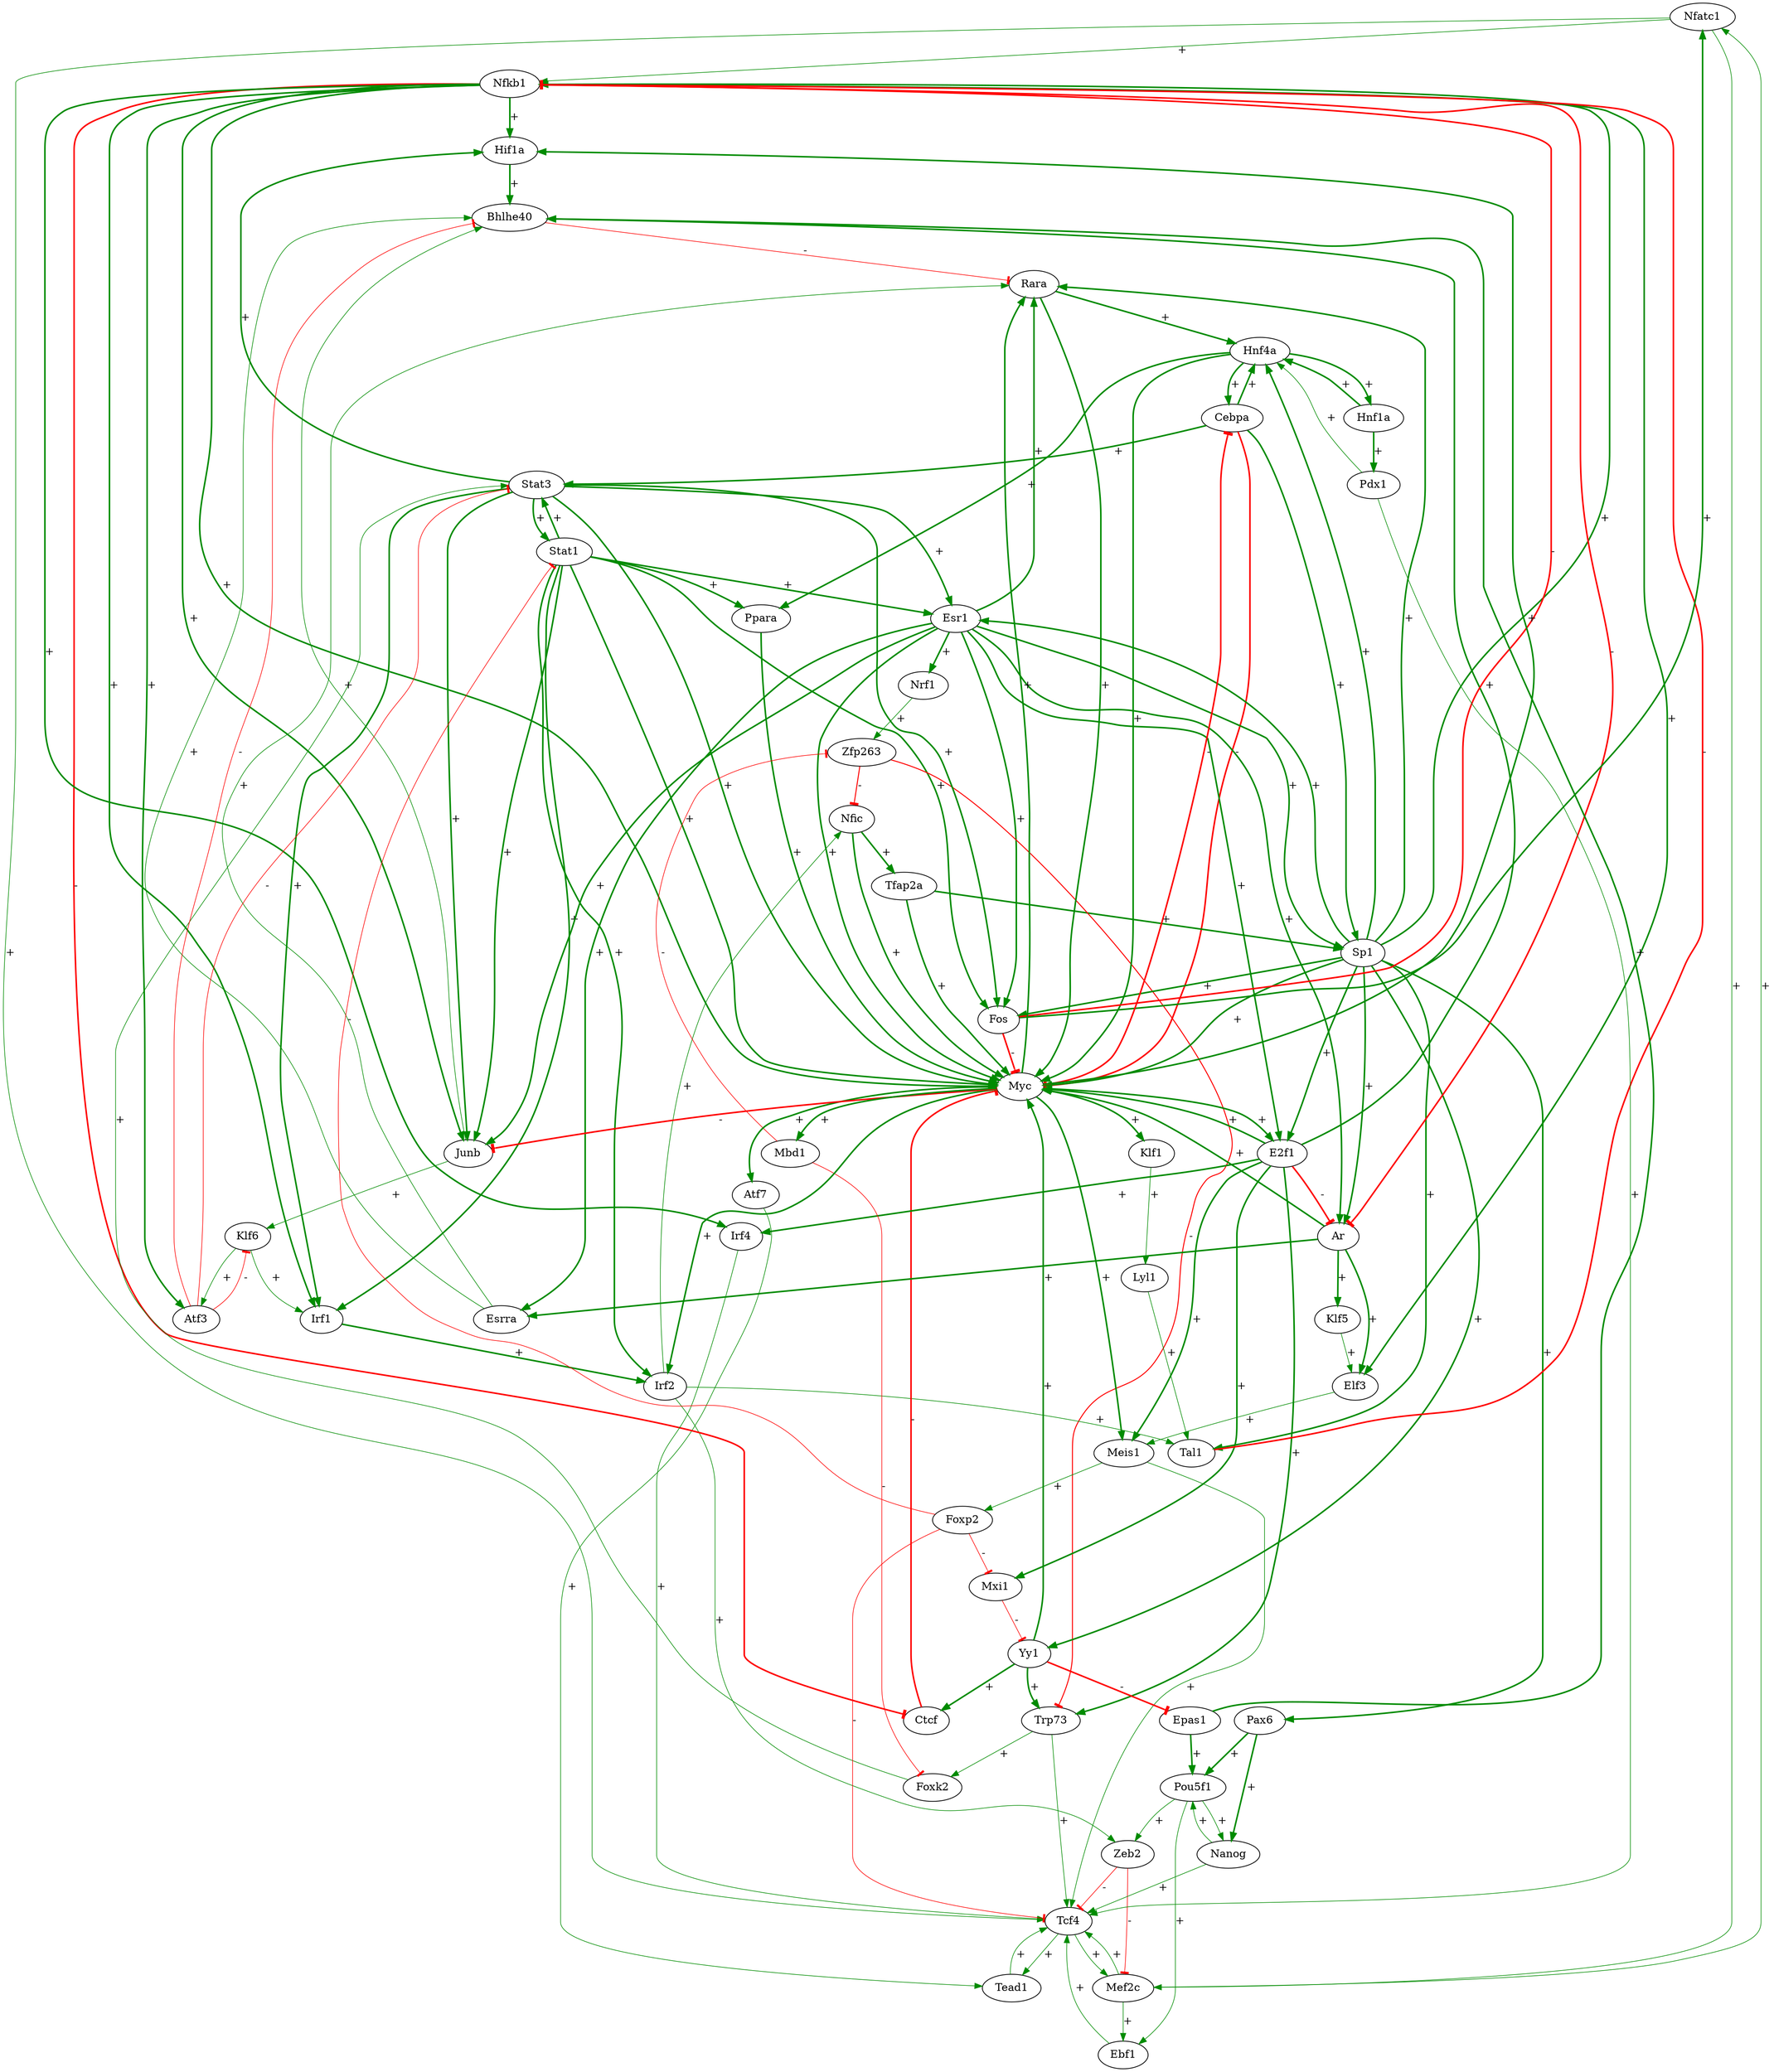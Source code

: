 digraph  {
Nfatc1;
Stat1;
Cebpa;
Esr1;
Atf7;
Tfap2a;
Zfp263;
Stat3;
Hnf4a;
Irf2;
Nrf1;
Hif1a;
Pax6;
Trp73;
Sp1;
Meis1;
Tead1;
Ctcf;
Nfkb1;
E2f1;
Irf4;
Lyl1;
Tal1;
Ebf1;
Klf5;
Mef2c;
Fos;
Mxi1;
Zeb2;
Esrra;
Klf6;
Rara;
Epas1;
Foxk2;
Junb;
Ppara;
Yy1;
Atf3;
Ar;
Irf1;
Pou5f1;
Elf3;
Bhlhe40;
Nfic;
Nanog;
Pdx1;
Tcf4;
Hnf1a;
Mbd1;
Myc;
Klf1;
Foxp2;
Nfatc1 -> Mef2c  [color=green4, confidence=C, key=0, label="+", penwidth="0.7639320225002103", sign=1];
Nfatc1 -> Nfkb1  [color=green4, confidence=C, key=0, label="+", penwidth="0.7639320225002103", sign=1];
Nfatc1 -> Tcf4  [color=green4, confidence=C, key=0, label="+", penwidth="0.7639320225002103", sign=1];
Stat1 -> Esr1  [color=green4, confidence=A, key=0, label="+", penwidth="2.0", sign=1];
Stat1 -> Fos  [color=green4, confidence=A, key=0, label="+", penwidth="2.0", sign=1];
Stat1 -> Irf1  [color=green4, confidence=A, key=0, label="+", penwidth="2.0", sign=1];
Stat1 -> Irf2  [color=green4, confidence=A, key=0, label="+", penwidth="2.0", sign=1];
Stat1 -> Junb  [color=green4, confidence=A, key=0, label="+", penwidth="2.0", sign=1];
Stat1 -> Myc  [color=green4, confidence=A, key=0, label="+", penwidth="2.0", sign=1];
Stat1 -> Ppara  [color=green4, confidence=A, key=0, label="+", penwidth="2.0", sign=1];
Stat1 -> Stat3  [color=green4, confidence=A, key=0, label="+", penwidth="2.0", sign=1];
Cebpa -> Hnf4a  [color=green4, confidence=A, key=0, label="+", penwidth="2.0", sign=1];
Cebpa -> Myc  [arrowhead=tee, color=red, confidence=A, key=0, label="-", penwidth="2.0", sign="-1"];
Cebpa -> Sp1  [color=green4, confidence=A, key=0, label="+", penwidth="2.0", sign=1];
Cebpa -> Stat3  [color=green4, confidence=A, key=0, label="+", penwidth="2.0", sign=1];
Esr1 -> Ar  [color=green4, confidence=A, key=0, label="+", penwidth="2.0", sign=1];
Esr1 -> E2f1  [color=green4, confidence=A, key=0, label="+", penwidth="2.0", sign=1];
Esr1 -> Esrra  [color=green4, confidence=A, key=0, label="+", penwidth="2.0", sign=1];
Esr1 -> Fos  [color=green4, confidence=A, key=0, label="+", penwidth="2.0", sign=1];
Esr1 -> Junb  [color=green4, confidence=A, key=0, label="+", penwidth="2.0", sign=1];
Esr1 -> Myc  [color=green4, confidence=A, key=0, label="+", penwidth="2.0", sign=1];
Esr1 -> Nrf1  [color=green4, confidence=A, key=0, label="+", penwidth="2.0", sign=1];
Esr1 -> Rara  [color=green4, confidence=A, key=0, label="+", penwidth="2.0", sign=1];
Esr1 -> Sp1  [color=green4, confidence=A, key=0, label="+", penwidth="2.0", sign=1];
Atf7 -> Tead1  [color=green4, confidence=C, key=0, label="+", penwidth="0.7639320225002103", sign=1];
Tfap2a -> Myc  [color=green4, confidence=A, key=0, label="+", penwidth="2.0", sign=1];
Tfap2a -> Sp1  [color=green4, confidence=A, key=0, label="+", penwidth="2.0", sign=1];
Zfp263 -> Nfic  [arrowhead=tee, color=red, confidence=B, key=0, label="-", penwidth="1.2360679774997896", sign="-1"];
Zfp263 -> Trp73  [arrowhead=tee, color=red, confidence=B, key=0, label="-", penwidth="1.2360679774997896", sign="-1"];
Stat3 -> Esr1  [color=green4, confidence=A, key=0, label="+", penwidth="2.0", sign=1];
Stat3 -> Fos  [color=green4, confidence=A, key=0, label="+", penwidth="2.0", sign=1];
Stat3 -> Hif1a  [color=green4, confidence=A, key=0, label="+", penwidth="2.0", sign=1];
Stat3 -> Irf1  [color=green4, confidence=A, key=0, label="+", penwidth="2.0", sign=1];
Stat3 -> Junb  [color=green4, confidence=A, key=0, label="+", penwidth="2.0", sign=1];
Stat3 -> Myc  [color=green4, confidence=A, key=0, label="+", penwidth="2.0", sign=1];
Stat3 -> Stat1  [color=green4, confidence=A, key=0, label="+", penwidth="2.0", sign=1];
Hnf4a -> Cebpa  [color=green4, confidence=A, key=0, label="+", penwidth="2.0", sign=1];
Hnf4a -> Hnf1a  [color=green4, confidence=A, key=0, label="+", penwidth="2.0", sign=1];
Hnf4a -> Myc  [color=green4, confidence=A, key=0, label="+", penwidth="2.0", sign=1];
Hnf4a -> Ppara  [color=green4, confidence=A, key=0, label="+", penwidth="2.0", sign=1];
Irf2 -> Nfic  [color=green4, confidence=C, key=0, label="+", penwidth="0.7639320225002103", sign=1];
Irf2 -> Tal1  [color=green4, confidence=C, key=0, label="+", penwidth="0.7639320225002103", sign=1];
Irf2 -> Zeb2  [color=green4, confidence=C, key=0, label="+", penwidth="0.7639320225002103", sign=1];
Nrf1 -> Zfp263  [color=green4, confidence=C, key=0, label="+", penwidth="0.7639320225002103", sign=1];
Hif1a -> Bhlhe40  [color=green4, confidence=A, key=0, label="+", penwidth="2.0", sign=1];
Pax6 -> Nanog  [color=green4, confidence=A, key=0, label="+", penwidth="2.0", sign=1];
Pax6 -> Pou5f1  [color=green4, confidence=A, key=0, label="+", penwidth="2.0", sign=1];
Trp73 -> Foxk2  [color=green4, confidence=C, key=0, label="+", penwidth="0.7639320225002103", sign=1];
Trp73 -> Tcf4  [color=green4, confidence=C, key=0, label="+", penwidth="0.7639320225002103", sign=1];
Sp1 -> Ar  [color=green4, confidence=A, key=0, label="+", penwidth="2.0", sign=1];
Sp1 -> E2f1  [color=green4, confidence=A, key=0, label="+", penwidth="2.0", sign=1];
Sp1 -> Esr1  [color=green4, confidence=A, key=0, label="+", penwidth="2.0", sign=1];
Sp1 -> Fos  [color=green4, confidence=A, key=0, label="+", penwidth="2.0", sign=1];
Sp1 -> Hnf4a  [color=green4, confidence=A, key=0, label="+", penwidth="2.0", sign=1];
Sp1 -> Myc  [color=green4, confidence=A, key=0, label="+", penwidth="2.0", sign=1];
Sp1 -> Nfkb1  [color=green4, confidence=A, key=0, label="+", penwidth="2.0", sign=1];
Sp1 -> Pax6  [color=green4, confidence=A, key=0, label="+", penwidth="2.0", sign=1];
Sp1 -> Rara  [color=green4, confidence=A, key=0, label="+", penwidth="2.0", sign=1];
Sp1 -> Tal1  [color=green4, confidence=A, key=0, label="+", penwidth="2.0", sign=1];
Sp1 -> Yy1  [color=green4, confidence=A, key=0, label="+", penwidth="2.0", sign=1];
Meis1 -> Foxp2  [color=green4, confidence=C, key=0, label="+", penwidth="0.7639320225002103", sign=1];
Meis1 -> Tcf4  [color=green4, confidence=C, key=0, label="+", penwidth="0.7639320225002103", sign=1];
Tead1 -> Tcf4  [color=green4, confidence=C, key=0, label="+", penwidth="0.7639320225002103", sign=1];
Ctcf -> Myc  [arrowhead=tee, color=red, confidence=A, key=0, label="-", penwidth="2.0", sign="-1"];
Nfkb1 -> Ar  [arrowhead=tee, color=red, confidence=A, key=0, label="-", penwidth="2.0", sign="-1"];
Nfkb1 -> Atf3  [color=green4, confidence=A, key=0, label="+", penwidth="2.0", sign=1];
Nfkb1 -> Ctcf  [arrowhead=tee, color=red, confidence=A, key=0, label="-", penwidth="2.0", sign="-1"];
Nfkb1 -> Elf3  [color=green4, confidence=A, key=0, label="+", penwidth="2.0", sign=1];
Nfkb1 -> Hif1a  [color=green4, confidence=A, key=0, label="+", penwidth="2.0", sign=1];
Nfkb1 -> Irf1  [color=green4, confidence=A, key=0, label="+", penwidth="2.0", sign=1];
Nfkb1 -> Irf4  [color=green4, confidence=A, key=0, label="+", penwidth="2.0", sign=1];
Nfkb1 -> Junb  [color=green4, confidence=A, key=0, label="+", penwidth="2.0", sign=1];
Nfkb1 -> Myc  [color=green4, confidence=A, key=0, label="+", penwidth="2.0", sign=1];
E2f1 -> Ar  [arrowhead=tee, color=red, confidence=A, key=0, label="-", penwidth="2.0", sign="-1"];
E2f1 -> Bhlhe40  [color=green4, confidence=A, key=0, label="+", penwidth="2.0", sign=1];
E2f1 -> Irf4  [color=green4, confidence=A, key=0, label="+", penwidth="2.0", sign=1];
E2f1 -> Meis1  [color=green4, confidence=A, key=0, label="+", penwidth="2.0", sign=1];
E2f1 -> Mxi1  [color=green4, confidence=A, key=0, label="+", penwidth="2.0", sign=1];
E2f1 -> Myc  [color=green4, confidence=A, key=0, label="+", penwidth="2.0", sign=1];
E2f1 -> Trp73  [color=green4, confidence=A, key=0, label="+", penwidth="2.0", sign=1];
Irf4 -> Tcf4  [color=green4, confidence=C, key=0, label="+", penwidth="0.7639320225002103", sign=1];
Lyl1 -> Tal1  [color=green4, confidence=C, key=0, label="+", penwidth="0.7639320225002103", sign=1];
Tal1 -> Nfkb1  [arrowhead=tee, color=red, confidence=A, key=0, label="-", penwidth="2.0", sign="-1"];
Ebf1 -> Tcf4  [color=green4, confidence=C, key=0, label="+", penwidth="0.7639320225002103", sign=1];
Klf5 -> Elf3  [color=green4, confidence=C, key=0, label="+", penwidth="0.7639320225002103", sign=1];
Mef2c -> Tcf4  [color=green4, confidence=C, key=0, label="+", penwidth="0.7639320225002103", sign=1];
Mef2c -> Ebf1  [color=green4, confidence=C, key=0, label="+", penwidth="0.7639320225002103", sign=1];
Mef2c -> Nfatc1  [color=green4, confidence=C, key=0, label="+", penwidth="0.7639320225002103", sign=1];
Fos -> Myc  [arrowhead=tee, color=red, confidence=A, key=0, label="-", penwidth="2.0", sign="-1"];
Fos -> Nfatc1  [color=green4, confidence=A, key=0, label="+", penwidth="2.0", sign=1];
Fos -> Nfkb1  [arrowhead=tee, color=red, confidence=A, key=0, label="-", penwidth="2.0", sign="-1"];
Mxi1 -> Yy1  [arrowhead=tee, color=red, confidence=C, key=0, label="-", penwidth="0.7639320225002103", sign="-1"];
Zeb2 -> Mef2c  [arrowhead=tee, color=red, confidence=C, key=0, label="-", penwidth="0.7639320225002103", sign="-1"];
Zeb2 -> Tcf4  [arrowhead=tee, color=red, confidence=C, key=0, label="-", penwidth="0.7639320225002103", sign="-1"];
Esrra -> Bhlhe40  [color=green4, confidence=C, key=0, label="+", penwidth="0.7639320225002103", sign=1];
Esrra -> Rara  [color=green4, confidence=C, key=0, label="+", penwidth="0.7639320225002103", sign=1];
Klf6 -> Atf3  [color=green4, confidence=C, key=0, label="+", penwidth="0.7639320225002103", sign=1];
Klf6 -> Irf1  [color=green4, confidence=C, key=0, label="+", penwidth="0.7639320225002103", sign=1];
Rara -> Hnf4a  [color=green4, confidence=A, key=0, label="+", penwidth="2.0", sign=1];
Rara -> Myc  [color=green4, confidence=A, key=0, label="+", penwidth="2.0", sign=1];
Epas1 -> Bhlhe40  [color=green4, confidence=A, key=0, label="+", penwidth="2.0", sign=1];
Epas1 -> Pou5f1  [color=green4, confidence=A, key=0, label="+", penwidth="2.0", sign=1];
Foxk2 -> Stat3  [color=green4, confidence=C, key=0, label="+", penwidth="0.7639320225002103", sign=1];
Junb -> Bhlhe40  [color=green4, confidence=C, key=0, label="+", penwidth="0.7639320225002103", sign=1];
Junb -> Klf6  [color=green4, confidence=C, key=0, label="+", penwidth="0.7639320225002103", sign=1];
Ppara -> Myc  [color=green4, confidence=A, key=0, label="+", penwidth="2.0", sign=1];
Yy1 -> Ctcf  [color=green4, confidence=A, key=0, label="+", penwidth="2.0", sign=1];
Yy1 -> Epas1  [arrowhead=tee, color=red, confidence=A, key=0, label="-", penwidth="2.0", sign="-1"];
Yy1 -> Myc  [color=green4, confidence=A, key=0, label="+", penwidth="2.0", sign=1];
Yy1 -> Trp73  [color=green4, confidence=A, key=0, label="+", penwidth="2.0", sign=1];
Atf3 -> Stat3  [arrowhead=tee, color=red, confidence=C, key=0, label="-", penwidth="0.7639320225002103", sign="-1"];
Atf3 -> Bhlhe40  [arrowhead=tee, color=red, confidence=C, key=0, label="-", penwidth="0.7639320225002103", sign="-1"];
Atf3 -> Klf6  [arrowhead=tee, color=red, confidence=C, key=0, label="-", penwidth="0.7639320225002103", sign="-1"];
Ar -> Elf3  [color=green4, confidence=A, key=0, label="+", penwidth="2.0", sign=1];
Ar -> Esrra  [color=green4, confidence=A, key=0, label="+", penwidth="2.0", sign=1];
Ar -> Klf5  [color=green4, confidence=A, key=0, label="+", penwidth="2.0", sign=1];
Ar -> Myc  [color=green4, confidence=A, key=0, label="+", penwidth="2.0", sign=1];
Irf1 -> Irf2  [color=green4, confidence=A, key=0, label="+", penwidth="2.0", sign=1];
Pou5f1 -> Nanog  [color=green4, confidence=C, key=0, label="+", penwidth="0.7639320225002103", sign=1];
Pou5f1 -> Ebf1  [color=green4, confidence=C, key=0, label="+", penwidth="0.7639320225002103", sign=1];
Pou5f1 -> Zeb2  [color=green4, confidence=C, key=0, label="+", penwidth="0.7639320225002103", sign=1];
Elf3 -> Meis1  [color=green4, confidence=C, key=0, label="+", penwidth="0.7639320225002103", sign=1];
Bhlhe40 -> Rara  [arrowhead=tee, color=red, confidence=C, key=0, label="-", penwidth="0.7639320225002103", sign="-1"];
Nfic -> Myc  [color=green4, confidence=A, key=0, label="+", penwidth="2.0", sign=1];
Nfic -> Tfap2a  [color=green4, confidence=A, key=0, label="+", penwidth="2.0", sign=1];
Nanog -> Pou5f1  [color=green4, confidence=C, key=0, label="+", penwidth="0.7639320225002103", sign=1];
Nanog -> Tcf4  [color=green4, confidence=C, key=0, label="+", penwidth="0.7639320225002103", sign=1];
Pdx1 -> Hnf4a  [color=green4, confidence=C, key=0, label="+", penwidth="0.7639320225002103", sign=1];
Pdx1 -> Tcf4  [color=green4, confidence=C, key=0, label="+", penwidth="0.7639320225002103", sign=1];
Tcf4 -> Mef2c  [color=green4, confidence=C, key=0, label="+", penwidth="0.7639320225002103", sign=1];
Tcf4 -> Tead1  [color=green4, confidence=C, key=0, label="+", penwidth="0.7639320225002103", sign=1];
Hnf1a -> Hnf4a  [color=green4, confidence=A, key=0, label="+", penwidth="2.0", sign=1];
Hnf1a -> Pdx1  [color=green4, confidence=A, key=0, label="+", penwidth="2.0", sign=1];
Mbd1 -> Foxk2  [arrowhead=tee, color=red, confidence=C, key=0, label="-", penwidth="0.7639320225002103", sign="-1"];
Mbd1 -> Zfp263  [arrowhead=tee, color=red, confidence=C, key=0, label="-", penwidth="0.7639320225002103", sign="-1"];
Myc -> Atf7  [color=green4, confidence=A, key=0, label="+", penwidth="2.0", sign=1];
Myc -> Cebpa  [arrowhead=tee, color=red, confidence=A, key=0, label="-", penwidth="2.0", sign="-1"];
Myc -> E2f1  [color=green4, confidence=A, key=0, label="+", penwidth="2.0", sign=1];
Myc -> Hif1a  [color=green4, confidence=A, key=0, label="+", penwidth="2.0", sign=1];
Myc -> Irf2  [color=green4, confidence=A, key=0, label="+", penwidth="2.0", sign=1];
Myc -> Junb  [arrowhead=tee, color=red, confidence=A, key=0, label="-", penwidth="2.0", sign="-1"];
Myc -> Klf1  [color=green4, confidence=A, key=0, label="+", penwidth="2.0", sign=1];
Myc -> Mbd1  [color=green4, confidence=A, key=0, label="+", penwidth="2.0", sign=1];
Myc -> Meis1  [color=green4, confidence=A, key=0, label="+", penwidth="2.0", sign=1];
Myc -> Rara  [color=green4, confidence=A, key=0, label="+", penwidth="2.0", sign=1];
Klf1 -> Lyl1  [color=green4, confidence=C, key=0, label="+", penwidth="0.7639320225002103", sign=1];
Foxp2 -> Mxi1  [arrowhead=tee, color=red, confidence=C, key=0, label="-", penwidth="0.7639320225002103", sign="-1"];
Foxp2 -> Stat1  [arrowhead=tee, color=red, confidence=C, key=0, label="-", penwidth="0.7639320225002103", sign="-1"];
Foxp2 -> Tcf4  [arrowhead=tee, color=red, confidence=C, key=0, label="-", penwidth="0.7639320225002103", sign="-1"];
}
